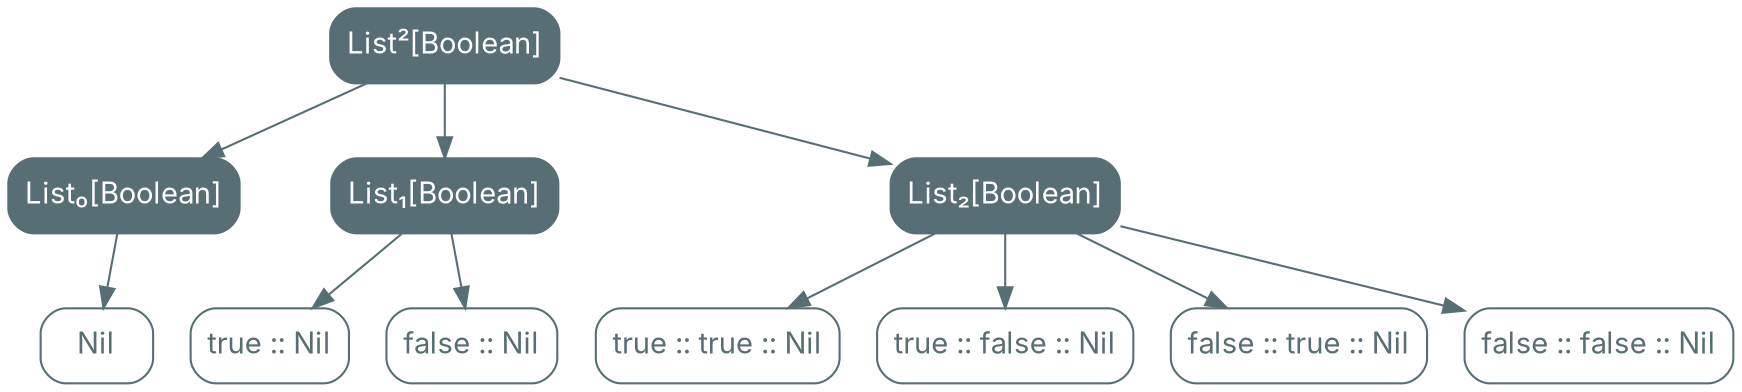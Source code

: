 digraph {
    bgcolor=transparent

    // Default theme: enabled
    node[shape="rectangle" style="rounded,filled" color="#586E75" fillcolor="#586E75" fontcolor="#ffffff" fontname="Inter,Arial"]
    edge [color="#586E75" fontcolor="#000000" fontname="Inter,Arial" fontsize=11]

    List[label="List²[Boolean]"]

    List0[label="List₀[Boolean]"]
    List1[label="List₁[Boolean]"]
    List2[label="List₂[Boolean]"]

    Nil[fillcolor="#ffffff" fontcolor="#586E75"]
    true[label="true :: Nil" fillcolor="#ffffff" fontcolor="#586E75"]
    false[label="false :: Nil" fillcolor="#ffffff" fontcolor="#586E75"]

    true_true[label="true :: true :: Nil" fillcolor="#ffffff" fontcolor="#586E75"]
    true_false[label="true :: false :: Nil" fillcolor="#ffffff" fontcolor="#586E75"]
    false_true[label="false :: true :: Nil" fillcolor="#ffffff" fontcolor="#586E75"]
    false_false[label="false :: false :: Nil" fillcolor="#ffffff" fontcolor="#586E75"]

    List -> List0
    List -> List1
    List -> List2

    List0 -> Nil
    List1 -> true
    List1 -> false
    List2 -> true_true
    List2 -> true_false
    List2 -> false_true
    List2 -> false_false
}

